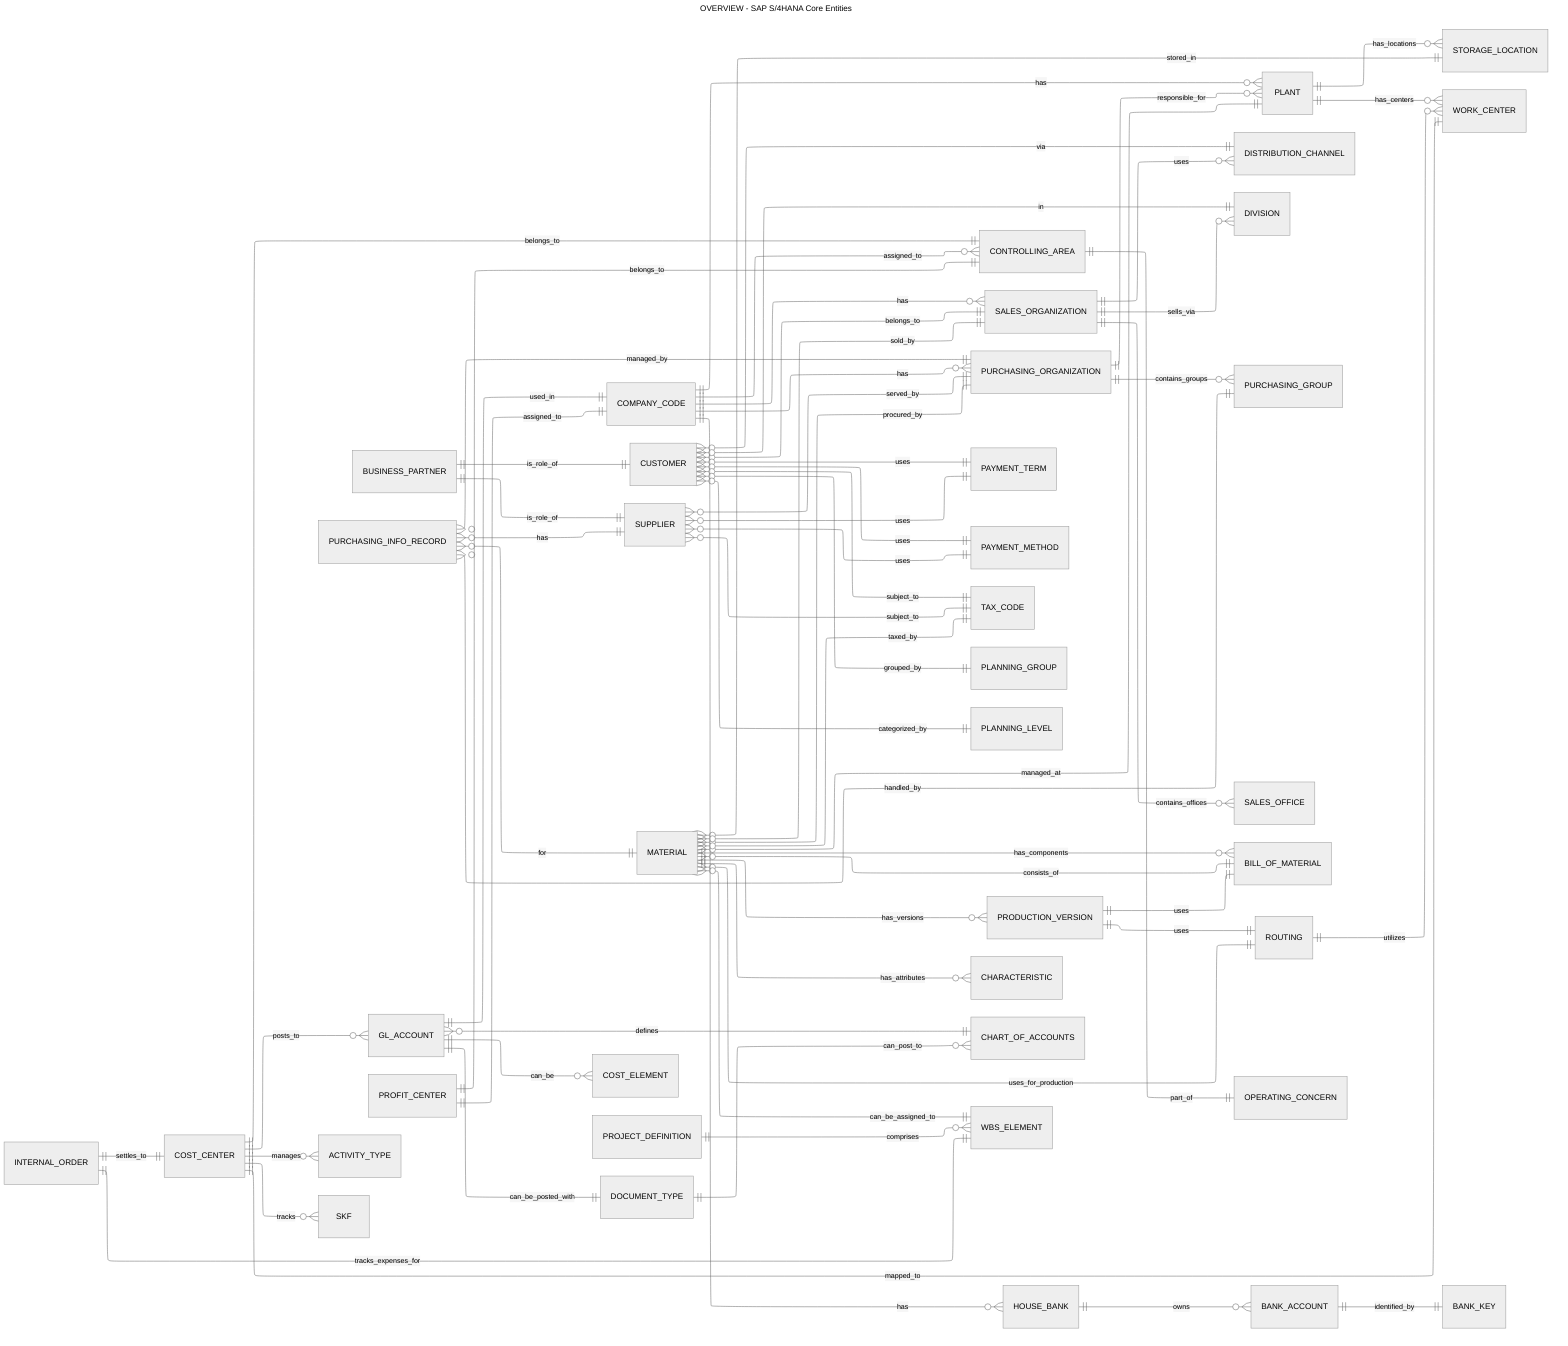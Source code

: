 ---
title: OVERVIEW - SAP S/4HANA Core Entities
config:
  theme: neutral
  layout: elk
---
erDiagram
    direction lr

  %% --- Company Structure (FI/CO Foundation) ---
  COMPANY_CODE
  CONTROLLING_AREA
  PLANT
  SALES_ORGANIZATION
  DISTRIBUTION_CHANNEL
  DIVISION
  PURCHASING_ORGANIZATION
  PURCHASING_GROUP

  COMPANY_CODE ||--o{ CONTROLLING_AREA : assigned_to
  COMPANY_CODE ||--o{ PLANT : has
  COMPANY_CODE ||--o{ SALES_ORGANIZATION : has
  COMPANY_CODE ||--o{ PURCHASING_ORGANIZATION : has

  PLANT ||--o{ STORAGE_LOCATION : has_locations
  PLANT ||--o{ WORK_CENTER : has_centers

  SALES_ORGANIZATION ||--o{ SALES_OFFICE : contains_offices
  SALES_ORGANIZATION ||--o{ DISTRIBUTION_CHANNEL : uses
  SALES_ORGANIZATION ||--o{ DIVISION : sells_via

  PURCHASING_ORGANIZATION ||--o{ PURCHASING_GROUP : contains_groups
  PURCHASING_ORGANIZATION ||--o{ PLANT : responsible_for

  %% --- Master Data - Business Partners ---
  BUSINESS_PARTNER
  CUSTOMER
  SUPPLIER

  BUSINESS_PARTNER ||--|| CUSTOMER : is_role_of
  BUSINESS_PARTNER ||--|| SUPPLIER : is_role_of

  CUSTOMER }o--|| SALES_ORGANIZATION : belongs_to
  CUSTOMER }o--|| DISTRIBUTION_CHANNEL : via
  CUSTOMER }o--|| DIVISION : in
  CUSTOMER }o--|| PAYMENT_TERM : uses
  CUSTOMER }o--|| PAYMENT_METHOD : uses
  CUSTOMER }o--|| TAX_CODE : subject_to
  CUSTOMER }o--|| PLANNING_GROUP : grouped_by
  CUSTOMER }o--|| PLANNING_LEVEL : categorized_by

  SUPPLIER }o--|| PURCHASING_ORGANIZATION : served_by
  SUPPLIER }o--|| PAYMENT_TERM : uses
  SUPPLIER }o--|| PAYMENT_METHOD : uses
  SUPPLIER }o--|| TAX_CODE : subject_to

  PURCHASING_INFO_RECORD
  PURCHASING_INFO_RECORD }o--|| MATERIAL : for
  PURCHASING_INFO_RECORD }o--|| SUPPLIER : has
  PURCHASING_INFO_RECORD }o--|| PURCHASING_ORGANIZATION : managed_by
  PURCHASING_INFO_RECORD }o--|| PURCHASING_GROUP : handled_by

  %% --- Master Data - Material ---
  MATERIAL
  MATERIAL }o--|| PLANT : managed_at
  MATERIAL }o--|| STORAGE_LOCATION : stored_in
  MATERIAL }o--|| PURCHASING_ORGANIZATION : procured_by
  MATERIAL }o--|| SALES_ORGANIZATION : sold_by
  MATERIAL }o--|| TAX_CODE : taxed_by
  MATERIAL ||--o{ BILL_OF_MATERIAL : has_components
  MATERIAL ||--o{ PRODUCTION_VERSION : has_versions
  MATERIAL }o--|| ROUTING : uses_for_production
  MATERIAL ||--o{ CHARACTERISTIC : has_attributes

  BILL_OF_MATERIAL ||--o{ MATERIAL : consists_of

  PRODUCTION_VERSION ||--|| ROUTING : uses
  PRODUCTION_VERSION ||--|| BILL_OF_MATERIAL : uses

  ROUTING ||--o{ WORK_CENTER : utilizes

  %% --- Financial & Controlling Master Data ---
  CHART_OF_ACCOUNTS
  GL_ACCOUNT
  COST_ELEMENT
  COST_CENTER
  PROFIT_CENTER
  INTERNAL_ORDER
  PROJECT_DEFINITION
  WBS_ELEMENT
  OPERATING_CONCERN

  CHART_OF_ACCOUNTS ||--o{ GL_ACCOUNT : defines
  GL_ACCOUNT ||--|| COMPANY_CODE : used_in
  GL_ACCOUNT ||--o{ COST_ELEMENT : can_be

  COST_CENTER ||--|| CONTROLLING_AREA : belongs_to
  COST_CENTER ||--o{ ACTIVITY_TYPE : manages
  COST_CENTER ||--o{ SKF : tracks
  COST_CENTER ||--|| WORK_CENTER : mapped_to
  COST_CENTER ||--o{ GL_ACCOUNT : posts_to

  PROFIT_CENTER ||--|| CONTROLLING_AREA : belongs_to
  PROFIT_CENTER ||--|| COMPANY_CODE : assigned_to

  INTERNAL_ORDER ||--|| COST_CENTER : settles_to
  INTERNAL_ORDER ||--|| WBS_ELEMENT : tracks_expenses_for

  PROJECT_DEFINITION ||--o{ WBS_ELEMENT : comprises
  MATERIAL }o--|| WBS_ELEMENT : can_be_assigned_to

  CONTROLLING_AREA ||--|| OPERATING_CONCERN : part_of

  %% --- Bank & Payment Details ---
  HOUSE_BANK
  BANK_ACCOUNT
  BANK_KEY
  PAYMENT_TERM
  PAYMENT_METHOD

  HOUSE_BANK ||--o{ BANK_ACCOUNT : owns
  BANK_ACCOUNT ||--|| BANK_KEY : identified_by
  COMPANY_CODE ||--o{ HOUSE_BANK : has

  %% --- Other Common Master Data ---
  TAX_CODE
  DOCUMENT_TYPE

  GL_ACCOUNT ||--|| DOCUMENT_TYPE : can_be_posted_with
  DOCUMENT_TYPE ||--o{ CHART_OF_ACCOUNTS : can_post_to

  CHARACTERISTIC
  ACTIVITY_TYPE
  SKF
  PLANNING_GROUP
  PLANNING_LEVEL
  STORAGE_LOCATION
  WORK_CENTER